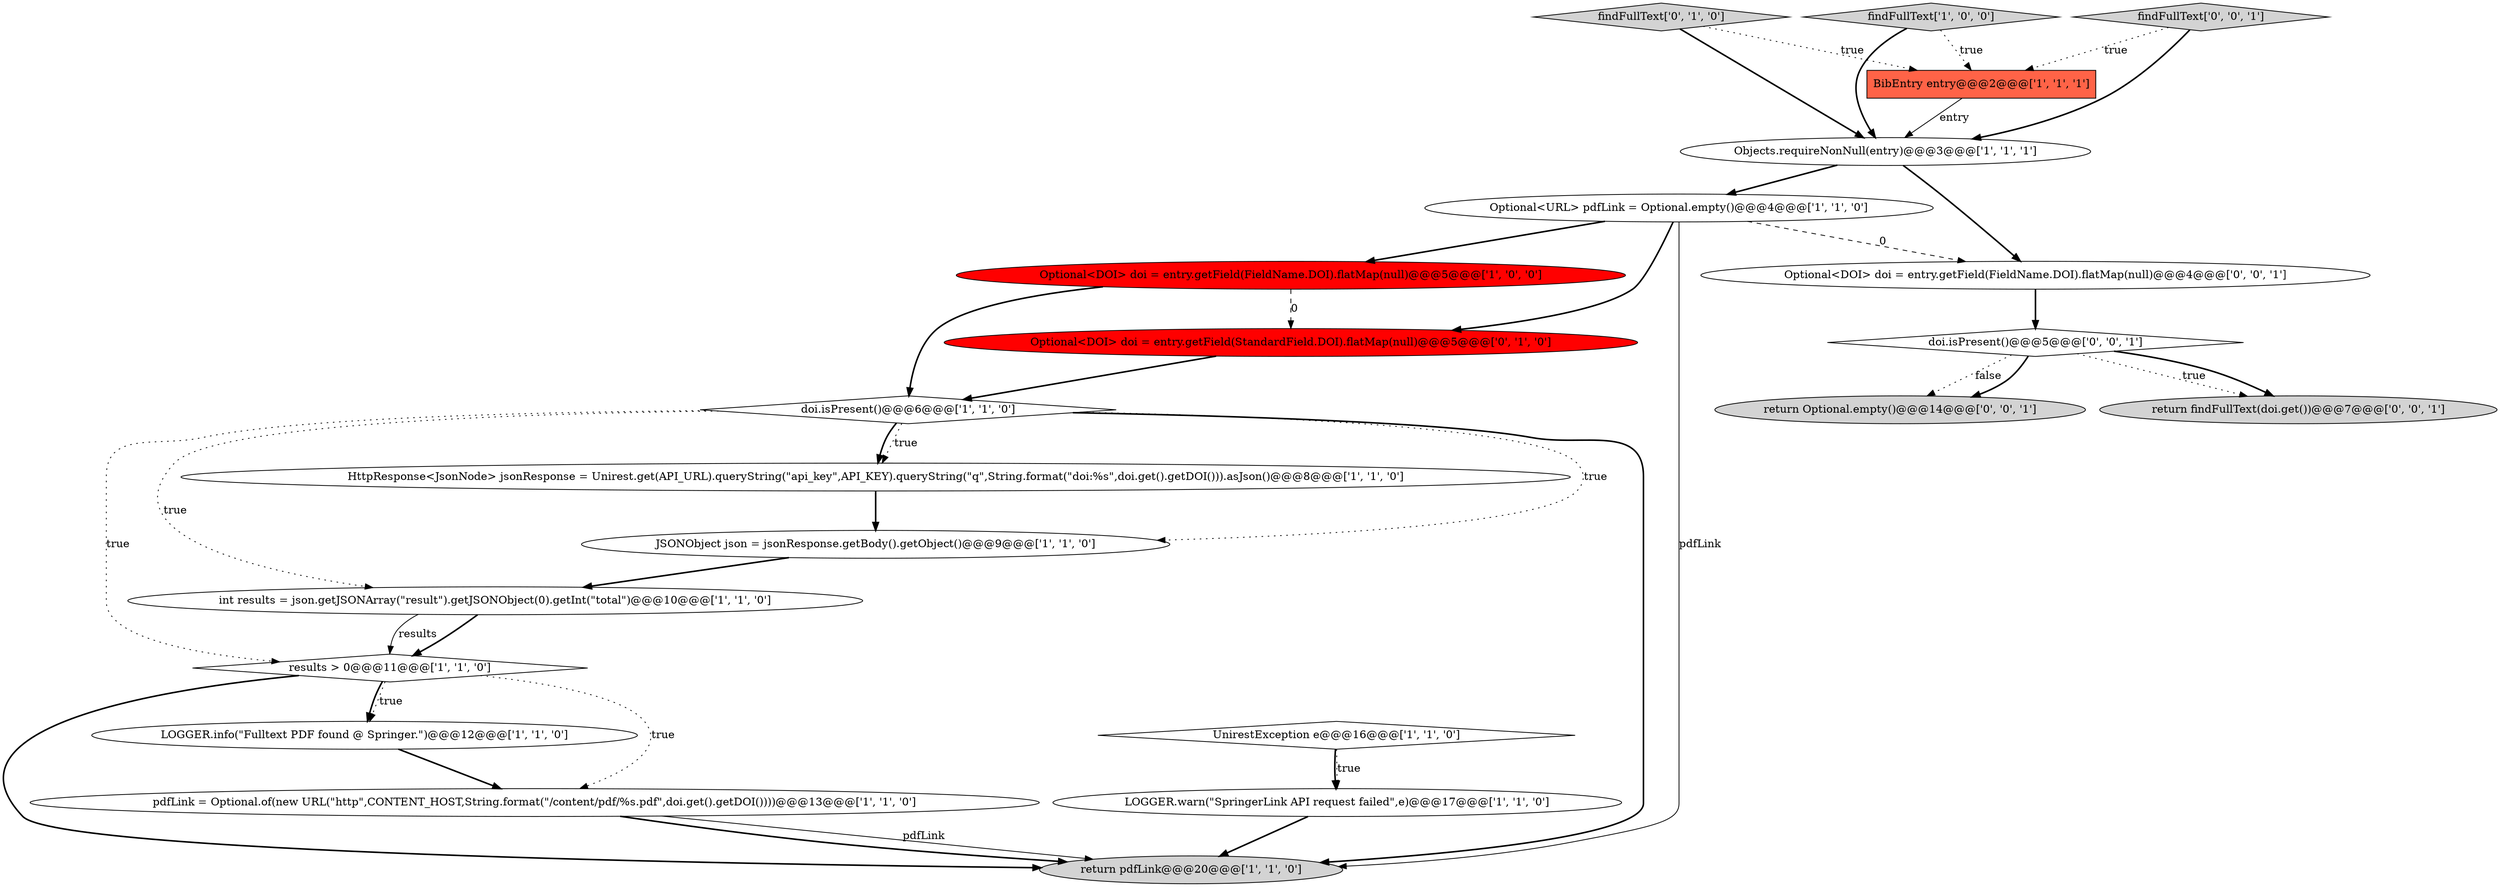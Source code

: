 digraph {
20 [style = filled, label = "return findFullText(doi.get())@@@7@@@['0', '0', '1']", fillcolor = lightgray, shape = ellipse image = "AAA0AAABBB3BBB"];
7 [style = filled, label = "pdfLink = Optional.of(new URL(\"http\",CONTENT_HOST,String.format(\"/content/pdf/%s.pdf\",doi.get().getDOI())))@@@13@@@['1', '1', '0']", fillcolor = white, shape = ellipse image = "AAA0AAABBB1BBB"];
14 [style = filled, label = "return pdfLink@@@20@@@['1', '1', '0']", fillcolor = lightgray, shape = ellipse image = "AAA0AAABBB1BBB"];
8 [style = filled, label = "HttpResponse<JsonNode> jsonResponse = Unirest.get(API_URL).queryString(\"api_key\",API_KEY).queryString(\"q\",String.format(\"doi:%s\",doi.get().getDOI())).asJson()@@@8@@@['1', '1', '0']", fillcolor = white, shape = ellipse image = "AAA0AAABBB1BBB"];
21 [style = filled, label = "doi.isPresent()@@@5@@@['0', '0', '1']", fillcolor = white, shape = diamond image = "AAA0AAABBB3BBB"];
6 [style = filled, label = "LOGGER.info(\"Fulltext PDF found @ Springer.\")@@@12@@@['1', '1', '0']", fillcolor = white, shape = ellipse image = "AAA0AAABBB1BBB"];
15 [style = filled, label = "findFullText['0', '1', '0']", fillcolor = lightgray, shape = diamond image = "AAA0AAABBB2BBB"];
3 [style = filled, label = "results > 0@@@11@@@['1', '1', '0']", fillcolor = white, shape = diamond image = "AAA0AAABBB1BBB"];
10 [style = filled, label = "LOGGER.warn(\"SpringerLink API request failed\",e)@@@17@@@['1', '1', '0']", fillcolor = white, shape = ellipse image = "AAA0AAABBB1BBB"];
13 [style = filled, label = "Optional<URL> pdfLink = Optional.empty()@@@4@@@['1', '1', '0']", fillcolor = white, shape = ellipse image = "AAA0AAABBB1BBB"];
12 [style = filled, label = "findFullText['1', '0', '0']", fillcolor = lightgray, shape = diamond image = "AAA0AAABBB1BBB"];
4 [style = filled, label = "int results = json.getJSONArray(\"result\").getJSONObject(0).getInt(\"total\")@@@10@@@['1', '1', '0']", fillcolor = white, shape = ellipse image = "AAA0AAABBB1BBB"];
5 [style = filled, label = "BibEntry entry@@@2@@@['1', '1', '1']", fillcolor = tomato, shape = box image = "AAA0AAABBB1BBB"];
17 [style = filled, label = "findFullText['0', '0', '1']", fillcolor = lightgray, shape = diamond image = "AAA0AAABBB3BBB"];
2 [style = filled, label = "Objects.requireNonNull(entry)@@@3@@@['1', '1', '1']", fillcolor = white, shape = ellipse image = "AAA0AAABBB1BBB"];
16 [style = filled, label = "Optional<DOI> doi = entry.getField(StandardField.DOI).flatMap(null)@@@5@@@['0', '1', '0']", fillcolor = red, shape = ellipse image = "AAA1AAABBB2BBB"];
9 [style = filled, label = "UnirestException e@@@16@@@['1', '1', '0']", fillcolor = white, shape = diamond image = "AAA0AAABBB1BBB"];
0 [style = filled, label = "Optional<DOI> doi = entry.getField(FieldName.DOI).flatMap(null)@@@5@@@['1', '0', '0']", fillcolor = red, shape = ellipse image = "AAA1AAABBB1BBB"];
18 [style = filled, label = "Optional<DOI> doi = entry.getField(FieldName.DOI).flatMap(null)@@@4@@@['0', '0', '1']", fillcolor = white, shape = ellipse image = "AAA0AAABBB3BBB"];
1 [style = filled, label = "JSONObject json = jsonResponse.getBody().getObject()@@@9@@@['1', '1', '0']", fillcolor = white, shape = ellipse image = "AAA0AAABBB1BBB"];
11 [style = filled, label = "doi.isPresent()@@@6@@@['1', '1', '0']", fillcolor = white, shape = diamond image = "AAA0AAABBB1BBB"];
19 [style = filled, label = "return Optional.empty()@@@14@@@['0', '0', '1']", fillcolor = lightgray, shape = ellipse image = "AAA0AAABBB3BBB"];
15->5 [style = dotted, label="true"];
4->3 [style = bold, label=""];
1->4 [style = bold, label=""];
15->2 [style = bold, label=""];
3->7 [style = dotted, label="true"];
21->19 [style = dotted, label="false"];
16->11 [style = bold, label=""];
21->20 [style = dotted, label="true"];
21->19 [style = bold, label=""];
7->14 [style = solid, label="pdfLink"];
11->14 [style = bold, label=""];
10->14 [style = bold, label=""];
11->1 [style = dotted, label="true"];
3->14 [style = bold, label=""];
0->16 [style = dashed, label="0"];
0->11 [style = bold, label=""];
3->6 [style = bold, label=""];
2->18 [style = bold, label=""];
11->4 [style = dotted, label="true"];
9->10 [style = bold, label=""];
3->6 [style = dotted, label="true"];
5->2 [style = solid, label="entry"];
13->16 [style = bold, label=""];
2->13 [style = bold, label=""];
7->14 [style = bold, label=""];
8->1 [style = bold, label=""];
13->14 [style = solid, label="pdfLink"];
12->2 [style = bold, label=""];
21->20 [style = bold, label=""];
17->2 [style = bold, label=""];
12->5 [style = dotted, label="true"];
4->3 [style = solid, label="results"];
11->8 [style = bold, label=""];
11->8 [style = dotted, label="true"];
18->21 [style = bold, label=""];
13->18 [style = dashed, label="0"];
6->7 [style = bold, label=""];
11->3 [style = dotted, label="true"];
9->10 [style = dotted, label="true"];
13->0 [style = bold, label=""];
17->5 [style = dotted, label="true"];
}
